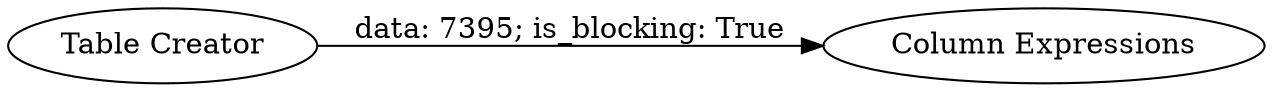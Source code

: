 digraph {
	"402512872972930159_30" [label="Column Expressions"]
	"402512872972930159_31" [label="Table Creator"]
	"402512872972930159_31" -> "402512872972930159_30" [label="data: 7395; is_blocking: True"]
	rankdir=LR
}
